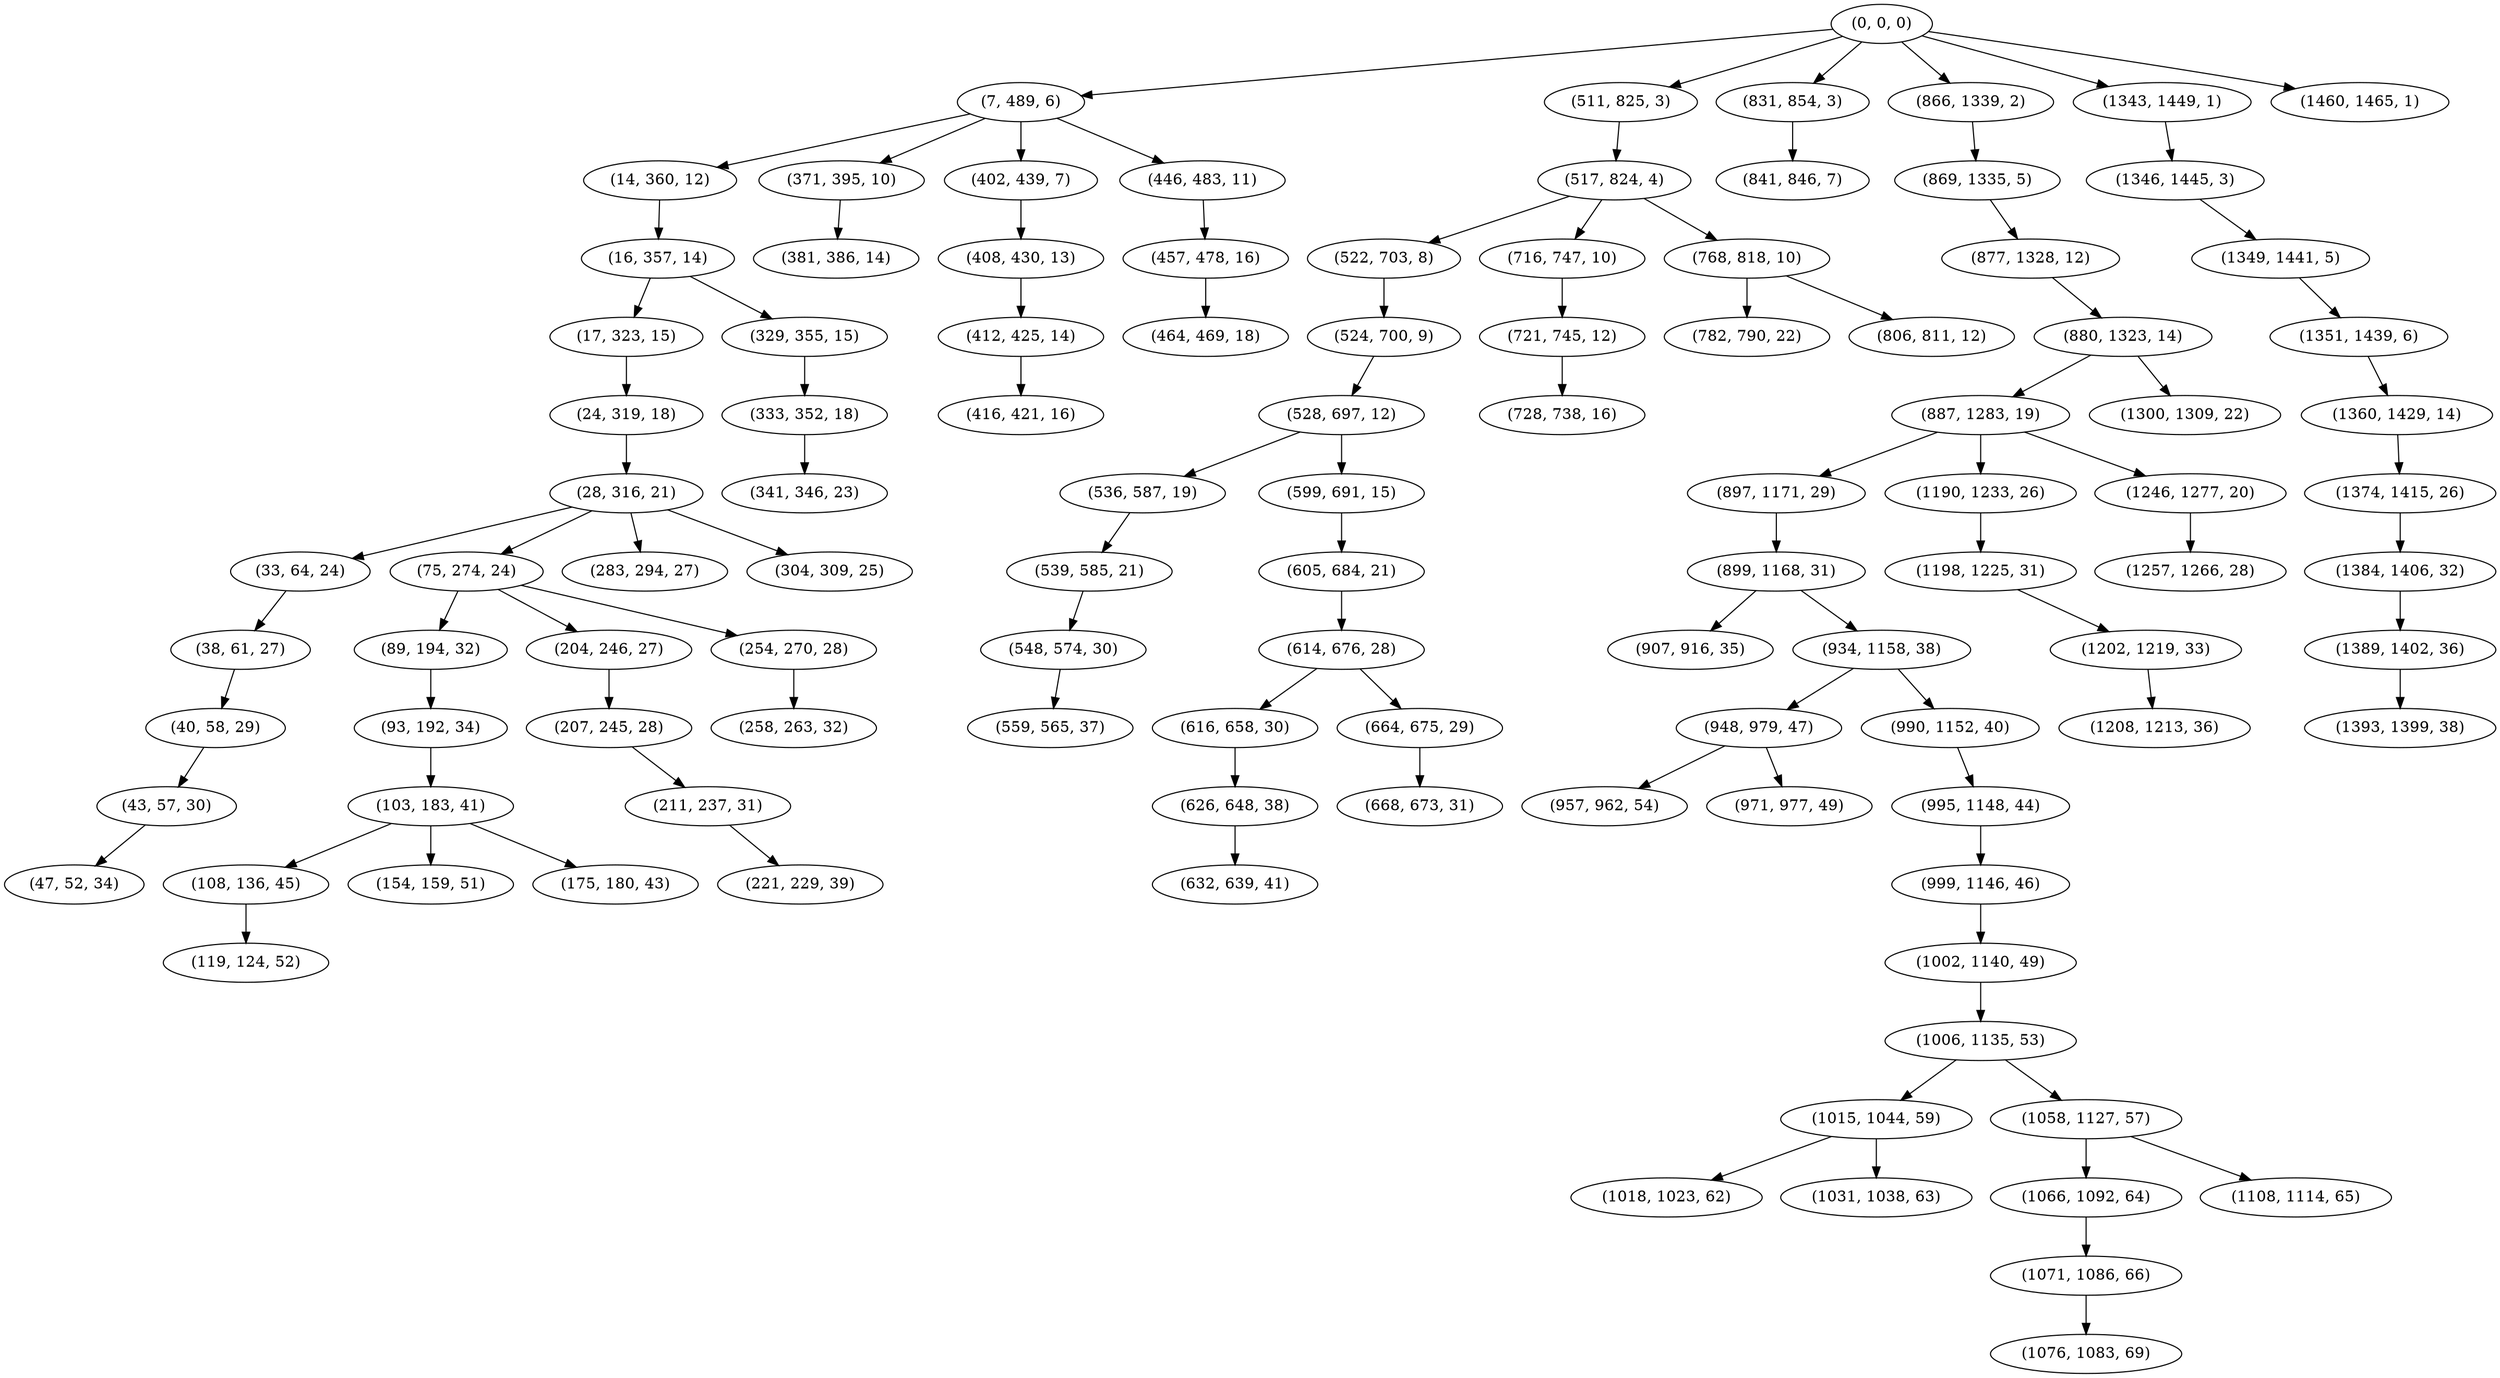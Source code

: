 digraph tree {
    "(0, 0, 0)";
    "(7, 489, 6)";
    "(14, 360, 12)";
    "(16, 357, 14)";
    "(17, 323, 15)";
    "(24, 319, 18)";
    "(28, 316, 21)";
    "(33, 64, 24)";
    "(38, 61, 27)";
    "(40, 58, 29)";
    "(43, 57, 30)";
    "(47, 52, 34)";
    "(75, 274, 24)";
    "(89, 194, 32)";
    "(93, 192, 34)";
    "(103, 183, 41)";
    "(108, 136, 45)";
    "(119, 124, 52)";
    "(154, 159, 51)";
    "(175, 180, 43)";
    "(204, 246, 27)";
    "(207, 245, 28)";
    "(211, 237, 31)";
    "(221, 229, 39)";
    "(254, 270, 28)";
    "(258, 263, 32)";
    "(283, 294, 27)";
    "(304, 309, 25)";
    "(329, 355, 15)";
    "(333, 352, 18)";
    "(341, 346, 23)";
    "(371, 395, 10)";
    "(381, 386, 14)";
    "(402, 439, 7)";
    "(408, 430, 13)";
    "(412, 425, 14)";
    "(416, 421, 16)";
    "(446, 483, 11)";
    "(457, 478, 16)";
    "(464, 469, 18)";
    "(511, 825, 3)";
    "(517, 824, 4)";
    "(522, 703, 8)";
    "(524, 700, 9)";
    "(528, 697, 12)";
    "(536, 587, 19)";
    "(539, 585, 21)";
    "(548, 574, 30)";
    "(559, 565, 37)";
    "(599, 691, 15)";
    "(605, 684, 21)";
    "(614, 676, 28)";
    "(616, 658, 30)";
    "(626, 648, 38)";
    "(632, 639, 41)";
    "(664, 675, 29)";
    "(668, 673, 31)";
    "(716, 747, 10)";
    "(721, 745, 12)";
    "(728, 738, 16)";
    "(768, 818, 10)";
    "(782, 790, 22)";
    "(806, 811, 12)";
    "(831, 854, 3)";
    "(841, 846, 7)";
    "(866, 1339, 2)";
    "(869, 1335, 5)";
    "(877, 1328, 12)";
    "(880, 1323, 14)";
    "(887, 1283, 19)";
    "(897, 1171, 29)";
    "(899, 1168, 31)";
    "(907, 916, 35)";
    "(934, 1158, 38)";
    "(948, 979, 47)";
    "(957, 962, 54)";
    "(971, 977, 49)";
    "(990, 1152, 40)";
    "(995, 1148, 44)";
    "(999, 1146, 46)";
    "(1002, 1140, 49)";
    "(1006, 1135, 53)";
    "(1015, 1044, 59)";
    "(1018, 1023, 62)";
    "(1031, 1038, 63)";
    "(1058, 1127, 57)";
    "(1066, 1092, 64)";
    "(1071, 1086, 66)";
    "(1076, 1083, 69)";
    "(1108, 1114, 65)";
    "(1190, 1233, 26)";
    "(1198, 1225, 31)";
    "(1202, 1219, 33)";
    "(1208, 1213, 36)";
    "(1246, 1277, 20)";
    "(1257, 1266, 28)";
    "(1300, 1309, 22)";
    "(1343, 1449, 1)";
    "(1346, 1445, 3)";
    "(1349, 1441, 5)";
    "(1351, 1439, 6)";
    "(1360, 1429, 14)";
    "(1374, 1415, 26)";
    "(1384, 1406, 32)";
    "(1389, 1402, 36)";
    "(1393, 1399, 38)";
    "(1460, 1465, 1)";
    "(0, 0, 0)" -> "(7, 489, 6)";
    "(0, 0, 0)" -> "(511, 825, 3)";
    "(0, 0, 0)" -> "(831, 854, 3)";
    "(0, 0, 0)" -> "(866, 1339, 2)";
    "(0, 0, 0)" -> "(1343, 1449, 1)";
    "(0, 0, 0)" -> "(1460, 1465, 1)";
    "(7, 489, 6)" -> "(14, 360, 12)";
    "(7, 489, 6)" -> "(371, 395, 10)";
    "(7, 489, 6)" -> "(402, 439, 7)";
    "(7, 489, 6)" -> "(446, 483, 11)";
    "(14, 360, 12)" -> "(16, 357, 14)";
    "(16, 357, 14)" -> "(17, 323, 15)";
    "(16, 357, 14)" -> "(329, 355, 15)";
    "(17, 323, 15)" -> "(24, 319, 18)";
    "(24, 319, 18)" -> "(28, 316, 21)";
    "(28, 316, 21)" -> "(33, 64, 24)";
    "(28, 316, 21)" -> "(75, 274, 24)";
    "(28, 316, 21)" -> "(283, 294, 27)";
    "(28, 316, 21)" -> "(304, 309, 25)";
    "(33, 64, 24)" -> "(38, 61, 27)";
    "(38, 61, 27)" -> "(40, 58, 29)";
    "(40, 58, 29)" -> "(43, 57, 30)";
    "(43, 57, 30)" -> "(47, 52, 34)";
    "(75, 274, 24)" -> "(89, 194, 32)";
    "(75, 274, 24)" -> "(204, 246, 27)";
    "(75, 274, 24)" -> "(254, 270, 28)";
    "(89, 194, 32)" -> "(93, 192, 34)";
    "(93, 192, 34)" -> "(103, 183, 41)";
    "(103, 183, 41)" -> "(108, 136, 45)";
    "(103, 183, 41)" -> "(154, 159, 51)";
    "(103, 183, 41)" -> "(175, 180, 43)";
    "(108, 136, 45)" -> "(119, 124, 52)";
    "(204, 246, 27)" -> "(207, 245, 28)";
    "(207, 245, 28)" -> "(211, 237, 31)";
    "(211, 237, 31)" -> "(221, 229, 39)";
    "(254, 270, 28)" -> "(258, 263, 32)";
    "(329, 355, 15)" -> "(333, 352, 18)";
    "(333, 352, 18)" -> "(341, 346, 23)";
    "(371, 395, 10)" -> "(381, 386, 14)";
    "(402, 439, 7)" -> "(408, 430, 13)";
    "(408, 430, 13)" -> "(412, 425, 14)";
    "(412, 425, 14)" -> "(416, 421, 16)";
    "(446, 483, 11)" -> "(457, 478, 16)";
    "(457, 478, 16)" -> "(464, 469, 18)";
    "(511, 825, 3)" -> "(517, 824, 4)";
    "(517, 824, 4)" -> "(522, 703, 8)";
    "(517, 824, 4)" -> "(716, 747, 10)";
    "(517, 824, 4)" -> "(768, 818, 10)";
    "(522, 703, 8)" -> "(524, 700, 9)";
    "(524, 700, 9)" -> "(528, 697, 12)";
    "(528, 697, 12)" -> "(536, 587, 19)";
    "(528, 697, 12)" -> "(599, 691, 15)";
    "(536, 587, 19)" -> "(539, 585, 21)";
    "(539, 585, 21)" -> "(548, 574, 30)";
    "(548, 574, 30)" -> "(559, 565, 37)";
    "(599, 691, 15)" -> "(605, 684, 21)";
    "(605, 684, 21)" -> "(614, 676, 28)";
    "(614, 676, 28)" -> "(616, 658, 30)";
    "(614, 676, 28)" -> "(664, 675, 29)";
    "(616, 658, 30)" -> "(626, 648, 38)";
    "(626, 648, 38)" -> "(632, 639, 41)";
    "(664, 675, 29)" -> "(668, 673, 31)";
    "(716, 747, 10)" -> "(721, 745, 12)";
    "(721, 745, 12)" -> "(728, 738, 16)";
    "(768, 818, 10)" -> "(782, 790, 22)";
    "(768, 818, 10)" -> "(806, 811, 12)";
    "(831, 854, 3)" -> "(841, 846, 7)";
    "(866, 1339, 2)" -> "(869, 1335, 5)";
    "(869, 1335, 5)" -> "(877, 1328, 12)";
    "(877, 1328, 12)" -> "(880, 1323, 14)";
    "(880, 1323, 14)" -> "(887, 1283, 19)";
    "(880, 1323, 14)" -> "(1300, 1309, 22)";
    "(887, 1283, 19)" -> "(897, 1171, 29)";
    "(887, 1283, 19)" -> "(1190, 1233, 26)";
    "(887, 1283, 19)" -> "(1246, 1277, 20)";
    "(897, 1171, 29)" -> "(899, 1168, 31)";
    "(899, 1168, 31)" -> "(907, 916, 35)";
    "(899, 1168, 31)" -> "(934, 1158, 38)";
    "(934, 1158, 38)" -> "(948, 979, 47)";
    "(934, 1158, 38)" -> "(990, 1152, 40)";
    "(948, 979, 47)" -> "(957, 962, 54)";
    "(948, 979, 47)" -> "(971, 977, 49)";
    "(990, 1152, 40)" -> "(995, 1148, 44)";
    "(995, 1148, 44)" -> "(999, 1146, 46)";
    "(999, 1146, 46)" -> "(1002, 1140, 49)";
    "(1002, 1140, 49)" -> "(1006, 1135, 53)";
    "(1006, 1135, 53)" -> "(1015, 1044, 59)";
    "(1006, 1135, 53)" -> "(1058, 1127, 57)";
    "(1015, 1044, 59)" -> "(1018, 1023, 62)";
    "(1015, 1044, 59)" -> "(1031, 1038, 63)";
    "(1058, 1127, 57)" -> "(1066, 1092, 64)";
    "(1058, 1127, 57)" -> "(1108, 1114, 65)";
    "(1066, 1092, 64)" -> "(1071, 1086, 66)";
    "(1071, 1086, 66)" -> "(1076, 1083, 69)";
    "(1190, 1233, 26)" -> "(1198, 1225, 31)";
    "(1198, 1225, 31)" -> "(1202, 1219, 33)";
    "(1202, 1219, 33)" -> "(1208, 1213, 36)";
    "(1246, 1277, 20)" -> "(1257, 1266, 28)";
    "(1343, 1449, 1)" -> "(1346, 1445, 3)";
    "(1346, 1445, 3)" -> "(1349, 1441, 5)";
    "(1349, 1441, 5)" -> "(1351, 1439, 6)";
    "(1351, 1439, 6)" -> "(1360, 1429, 14)";
    "(1360, 1429, 14)" -> "(1374, 1415, 26)";
    "(1374, 1415, 26)" -> "(1384, 1406, 32)";
    "(1384, 1406, 32)" -> "(1389, 1402, 36)";
    "(1389, 1402, 36)" -> "(1393, 1399, 38)";
}
